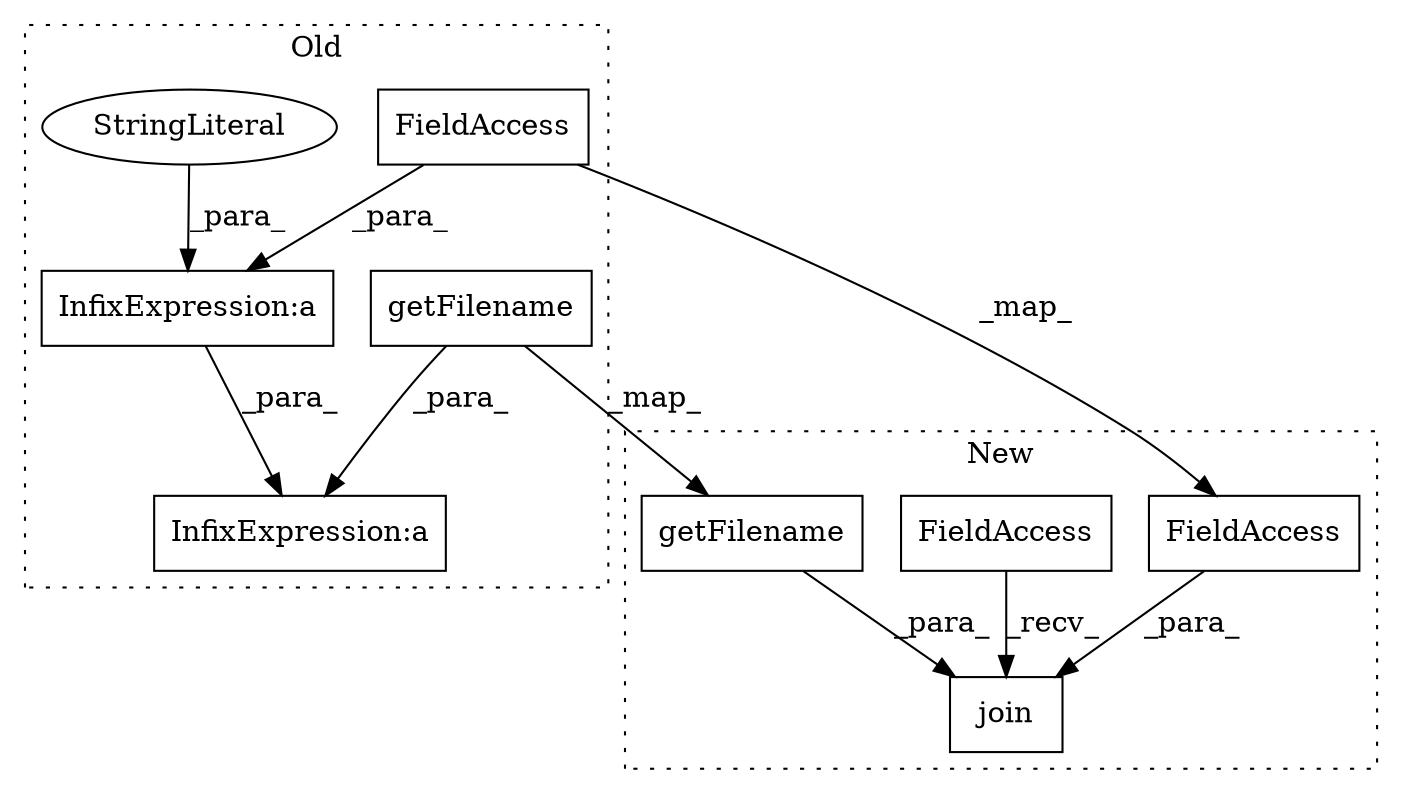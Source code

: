 digraph G {
subgraph cluster0 {
1 [label="getFilename" a="32" s="3952,3988" l="12,1" shape="box"];
3 [label="InfixExpression:a" a="27" s="3949" l="3" shape="box"];
4 [label="InfixExpression:a" a="27" s="3942" l="3" shape="box"];
7 [label="StringLiteral" a="45" s="3945" l="3" shape="ellipse"];
8 [label="FieldAccess" a="22" s="3923" l="19" shape="box"];
label = "Old";
style="dotted";
}
subgraph cluster1 {
2 [label="getFilename" a="32" s="3954,3990" l="12,1" shape="box"];
5 [label="join" a="32" s="3929,3991" l="5,1" shape="box"];
6 [label="FieldAccess" a="22" s="3921" l="7" shape="box"];
9 [label="FieldAccess" a="22" s="3934" l="19" shape="box"];
label = "New";
style="dotted";
}
1 -> 3 [label="_para_"];
1 -> 2 [label="_map_"];
2 -> 5 [label="_para_"];
4 -> 3 [label="_para_"];
6 -> 5 [label="_recv_"];
7 -> 4 [label="_para_"];
8 -> 4 [label="_para_"];
8 -> 9 [label="_map_"];
9 -> 5 [label="_para_"];
}